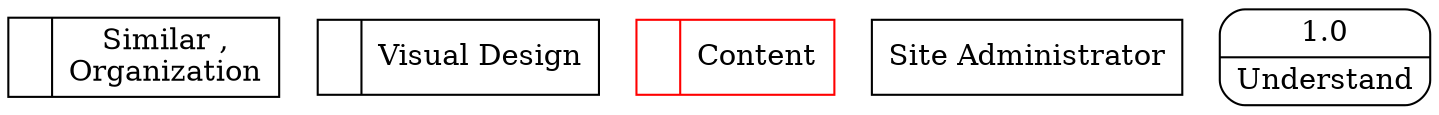 digraph dfd2{ 
node[shape=record]
200 [label="<f0>  |<f1> Similar ,\nOrganization " ];
201 [label="<f0>  |<f1> Visual Design " ];
202 [label="<f0>  |<f1> Content " color=red];
203 [label="Site Administrator" shape=box];
204 [label="{<f0> 1.0|<f1> Understand }" shape=Mrecord];
}